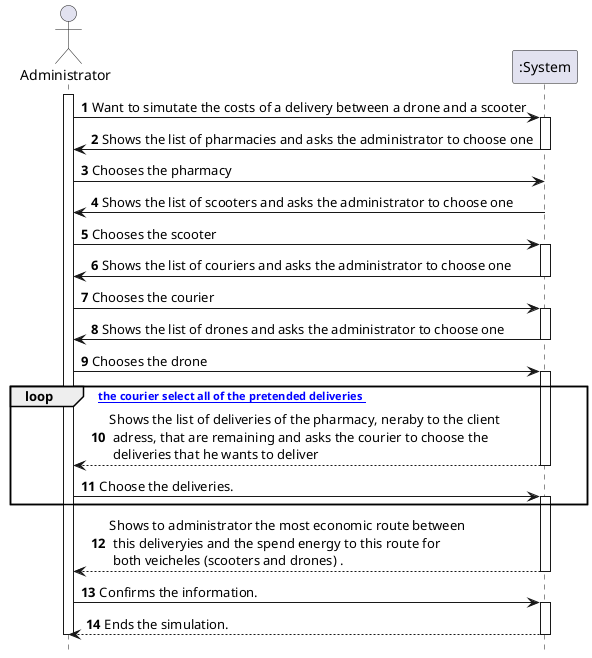 @startuml
hide footbox
autonumber

actor "Administrator" as user
participant ":System" as SIST

activate user

user -> SIST : Want to simutate the costs of a delivery between a drone and a scooter 
activate SIST

SIST -> user : Shows the list of pharmacies and asks the administrator to choose one
deactivate SIST

user -> SIST :  Chooses the pharmacy

SIST -> user : Shows the list of scooters and asks the administrator to choose one
deactivate SIST

user -> SIST :  Chooses the scooter
activate SIST
SIST -> user : Shows the list of couriers and asks the administrator to choose one
deactivate SIST

user -> SIST :  Chooses the courier
activate SIST
SIST -> user : Shows the list of drones and asks the administrator to choose one
deactivate SIST

user -> SIST :  Chooses the drone
activate SIST
loop [ until the courier select all of the pretended deliveries ]
SIST --> user : Shows the list of deliveries of the pharmacy, neraby to the client\n adress, that are remaining and asks the courier to choose the\n deliveries that he wants to deliver
deactivate SIST

user -> SIST : Choose the deliveries.

activate SIST
end
    SIST --> user : Shows to administrator the most economic route between\n this deliveryies and the spend energy to this route for\n both veicheles (scooters and drones) .
deactivate SIST

user -> SIST : Confirms the information.

activate SIST
    SIST --> user : Ends the simulation.
deactivate SIST

deactivate user

@enduml